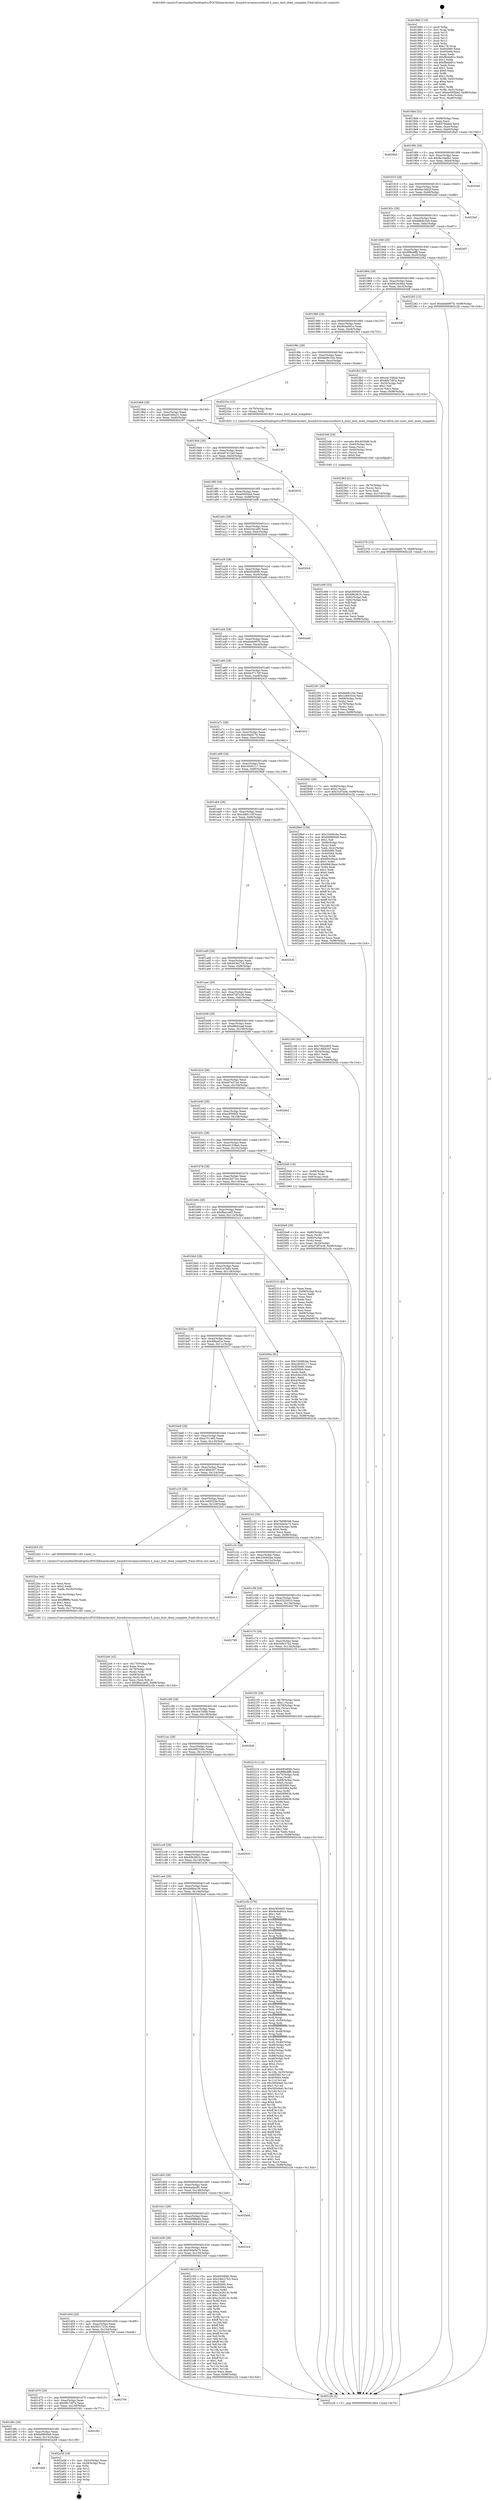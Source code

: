 digraph "0x401860" {
  label = "0x401860 (/mnt/c/Users/mathe/Desktop/tcc/POCII/binaries/extr_linuxdriversmmccorehost.h_mmc_host_done_complete_Final-ollvm.out::main(0))"
  labelloc = "t"
  node[shape=record]

  Entry [label="",width=0.3,height=0.3,shape=circle,fillcolor=black,style=filled]
  "0x4018d4" [label="{
     0x4018d4 [32]\l
     | [instrs]\l
     &nbsp;&nbsp;0x4018d4 \<+6\>: mov -0x98(%rbp),%eax\l
     &nbsp;&nbsp;0x4018da \<+2\>: mov %eax,%ecx\l
     &nbsp;&nbsp;0x4018dc \<+6\>: sub $0x8579dda0,%ecx\l
     &nbsp;&nbsp;0x4018e2 \<+6\>: mov %eax,-0xac(%rbp)\l
     &nbsp;&nbsp;0x4018e8 \<+6\>: mov %ecx,-0xb0(%rbp)\l
     &nbsp;&nbsp;0x4018ee \<+6\>: je 00000000004028a5 \<main+0x1045\>\l
  }"]
  "0x4028a5" [label="{
     0x4028a5\l
  }", style=dashed]
  "0x4018f4" [label="{
     0x4018f4 [28]\l
     | [instrs]\l
     &nbsp;&nbsp;0x4018f4 \<+5\>: jmp 00000000004018f9 \<main+0x99\>\l
     &nbsp;&nbsp;0x4018f9 \<+6\>: mov -0xac(%rbp),%eax\l
     &nbsp;&nbsp;0x4018ff \<+5\>: sub $0x8a16edb2,%eax\l
     &nbsp;&nbsp;0x401904 \<+6\>: mov %eax,-0xb4(%rbp)\l
     &nbsp;&nbsp;0x40190a \<+6\>: je 00000000004025e0 \<main+0xd80\>\l
  }"]
  Exit [label="",width=0.3,height=0.3,shape=circle,fillcolor=black,style=filled,peripheries=2]
  "0x4025e0" [label="{
     0x4025e0\l
  }", style=dashed]
  "0x401910" [label="{
     0x401910 [28]\l
     | [instrs]\l
     &nbsp;&nbsp;0x401910 \<+5\>: jmp 0000000000401915 \<main+0xb5\>\l
     &nbsp;&nbsp;0x401915 \<+6\>: mov -0xac(%rbp),%eax\l
     &nbsp;&nbsp;0x40191b \<+5\>: sub $0x8ac3db2f,%eax\l
     &nbsp;&nbsp;0x401920 \<+6\>: mov %eax,-0xb8(%rbp)\l
     &nbsp;&nbsp;0x401926 \<+6\>: je 00000000004025ef \<main+0xd8f\>\l
  }"]
  "0x401da8" [label="{
     0x401da8\l
  }", style=dashed]
  "0x4025ef" [label="{
     0x4025ef\l
  }", style=dashed]
  "0x40192c" [label="{
     0x40192c [28]\l
     | [instrs]\l
     &nbsp;&nbsp;0x40192c \<+5\>: jmp 0000000000401931 \<main+0xd1\>\l
     &nbsp;&nbsp;0x401931 \<+6\>: mov -0xac(%rbp),%eax\l
     &nbsp;&nbsp;0x401937 \<+5\>: sub $0x8db8c3a9,%eax\l
     &nbsp;&nbsp;0x40193c \<+6\>: mov %eax,-0xbc(%rbp)\l
     &nbsp;&nbsp;0x401942 \<+6\>: je 00000000004026f7 \<main+0xe97\>\l
  }"]
  "0x402a58" [label="{
     0x402a58 [18]\l
     | [instrs]\l
     &nbsp;&nbsp;0x402a58 \<+3\>: mov -0x2c(%rbp),%eax\l
     &nbsp;&nbsp;0x402a5b \<+4\>: lea -0x28(%rbp),%rsp\l
     &nbsp;&nbsp;0x402a5f \<+1\>: pop %rbx\l
     &nbsp;&nbsp;0x402a60 \<+2\>: pop %r12\l
     &nbsp;&nbsp;0x402a62 \<+2\>: pop %r13\l
     &nbsp;&nbsp;0x402a64 \<+2\>: pop %r14\l
     &nbsp;&nbsp;0x402a66 \<+2\>: pop %r15\l
     &nbsp;&nbsp;0x402a68 \<+1\>: pop %rbp\l
     &nbsp;&nbsp;0x402a69 \<+1\>: ret\l
  }"]
  "0x4026f7" [label="{
     0x4026f7\l
  }", style=dashed]
  "0x401948" [label="{
     0x401948 [28]\l
     | [instrs]\l
     &nbsp;&nbsp;0x401948 \<+5\>: jmp 000000000040194d \<main+0xed\>\l
     &nbsp;&nbsp;0x40194d \<+6\>: mov -0xac(%rbp),%eax\l
     &nbsp;&nbsp;0x401953 \<+5\>: sub $0x8f8e4ffb,%eax\l
     &nbsp;&nbsp;0x401958 \<+6\>: mov %eax,-0xc0(%rbp)\l
     &nbsp;&nbsp;0x40195e \<+6\>: je 0000000000402282 \<main+0xa22\>\l
  }"]
  "0x401d8c" [label="{
     0x401d8c [28]\l
     | [instrs]\l
     &nbsp;&nbsp;0x401d8c \<+5\>: jmp 0000000000401d91 \<main+0x531\>\l
     &nbsp;&nbsp;0x401d91 \<+6\>: mov -0xac(%rbp),%eax\l
     &nbsp;&nbsp;0x401d97 \<+5\>: sub $0x6d6660e9,%eax\l
     &nbsp;&nbsp;0x401d9c \<+6\>: mov %eax,-0x15c(%rbp)\l
     &nbsp;&nbsp;0x401da2 \<+6\>: je 0000000000402a58 \<main+0x11f8\>\l
  }"]
  "0x402282" [label="{
     0x402282 [15]\l
     | [instrs]\l
     &nbsp;&nbsp;0x402282 \<+10\>: movl $0xbbeb907b,-0x98(%rbp)\l
     &nbsp;&nbsp;0x40228c \<+5\>: jmp 0000000000402c2b \<main+0x13cb\>\l
  }"]
  "0x401964" [label="{
     0x401964 [28]\l
     | [instrs]\l
     &nbsp;&nbsp;0x401964 \<+5\>: jmp 0000000000401969 \<main+0x109\>\l
     &nbsp;&nbsp;0x401969 \<+6\>: mov -0xac(%rbp),%eax\l
     &nbsp;&nbsp;0x40196f \<+5\>: sub $0x9624c84d,%eax\l
     &nbsp;&nbsp;0x401974 \<+6\>: mov %eax,-0xc4(%rbp)\l
     &nbsp;&nbsp;0x40197a \<+6\>: je 0000000000402bff \<main+0x139f\>\l
  }"]
  "0x401fd1" [label="{
     0x401fd1\l
  }", style=dashed]
  "0x402bff" [label="{
     0x402bff\l
  }", style=dashed]
  "0x401980" [label="{
     0x401980 [28]\l
     | [instrs]\l
     &nbsp;&nbsp;0x401980 \<+5\>: jmp 0000000000401985 \<main+0x125\>\l
     &nbsp;&nbsp;0x401985 \<+6\>: mov -0xac(%rbp),%eax\l
     &nbsp;&nbsp;0x40198b \<+5\>: sub $0x9e4a461e,%eax\l
     &nbsp;&nbsp;0x401990 \<+6\>: mov %eax,-0xc8(%rbp)\l
     &nbsp;&nbsp;0x401996 \<+6\>: je 0000000000401fb3 \<main+0x753\>\l
  }"]
  "0x401d70" [label="{
     0x401d70 [28]\l
     | [instrs]\l
     &nbsp;&nbsp;0x401d70 \<+5\>: jmp 0000000000401d75 \<main+0x515\>\l
     &nbsp;&nbsp;0x401d75 \<+6\>: mov -0xac(%rbp),%eax\l
     &nbsp;&nbsp;0x401d7b \<+5\>: sub $0x68c7df7a,%eax\l
     &nbsp;&nbsp;0x401d80 \<+6\>: mov %eax,-0x158(%rbp)\l
     &nbsp;&nbsp;0x401d86 \<+6\>: je 0000000000401fd1 \<main+0x771\>\l
  }"]
  "0x401fb3" [label="{
     0x401fb3 [30]\l
     | [instrs]\l
     &nbsp;&nbsp;0x401fb3 \<+5\>: mov $0xe41338a4,%eax\l
     &nbsp;&nbsp;0x401fb8 \<+5\>: mov $0x68c7df7a,%ecx\l
     &nbsp;&nbsp;0x401fbd \<+3\>: mov -0x35(%rbp),%dl\l
     &nbsp;&nbsp;0x401fc0 \<+3\>: test $0x1,%dl\l
     &nbsp;&nbsp;0x401fc3 \<+3\>: cmovne %ecx,%eax\l
     &nbsp;&nbsp;0x401fc6 \<+6\>: mov %eax,-0x98(%rbp)\l
     &nbsp;&nbsp;0x401fcc \<+5\>: jmp 0000000000402c2b \<main+0x13cb\>\l
  }"]
  "0x40199c" [label="{
     0x40199c [28]\l
     | [instrs]\l
     &nbsp;&nbsp;0x40199c \<+5\>: jmp 00000000004019a1 \<main+0x141\>\l
     &nbsp;&nbsp;0x4019a1 \<+6\>: mov -0xac(%rbp),%eax\l
     &nbsp;&nbsp;0x4019a7 \<+5\>: sub $0x9eb9c164,%eax\l
     &nbsp;&nbsp;0x4019ac \<+6\>: mov %eax,-0xcc(%rbp)\l
     &nbsp;&nbsp;0x4019b2 \<+6\>: je 000000000040233a \<main+0xada\>\l
  }"]
  "0x402706" [label="{
     0x402706\l
  }", style=dashed]
  "0x40233a" [label="{
     0x40233a [12]\l
     | [instrs]\l
     &nbsp;&nbsp;0x40233a \<+4\>: mov -0x70(%rbp),%rax\l
     &nbsp;&nbsp;0x40233e \<+3\>: mov (%rax),%rdi\l
     &nbsp;&nbsp;0x402341 \<+5\>: call 0000000000401820 \<mmc_host_done_complete\>\l
     | [calls]\l
     &nbsp;&nbsp;0x401820 \{1\} (/mnt/c/Users/mathe/Desktop/tcc/POCII/binaries/extr_linuxdriversmmccorehost.h_mmc_host_done_complete_Final-ollvm.out::mmc_host_done_complete)\l
  }"]
  "0x4019b8" [label="{
     0x4019b8 [28]\l
     | [instrs]\l
     &nbsp;&nbsp;0x4019b8 \<+5\>: jmp 00000000004019bd \<main+0x15d\>\l
     &nbsp;&nbsp;0x4019bd \<+6\>: mov -0xac(%rbp),%eax\l
     &nbsp;&nbsp;0x4019c3 \<+5\>: sub $0xa0346a31,%eax\l
     &nbsp;&nbsp;0x4019c8 \<+6\>: mov %eax,-0xd0(%rbp)\l
     &nbsp;&nbsp;0x4019ce \<+6\>: je 0000000000402387 \<main+0xb27\>\l
  }"]
  "0x402378" [label="{
     0x402378 [15]\l
     | [instrs]\l
     &nbsp;&nbsp;0x402378 \<+10\>: movl $0xc0abf176,-0x98(%rbp)\l
     &nbsp;&nbsp;0x402382 \<+5\>: jmp 0000000000402c2b \<main+0x13cb\>\l
  }"]
  "0x402387" [label="{
     0x402387\l
  }", style=dashed]
  "0x4019d4" [label="{
     0x4019d4 [28]\l
     | [instrs]\l
     &nbsp;&nbsp;0x4019d4 \<+5\>: jmp 00000000004019d9 \<main+0x179\>\l
     &nbsp;&nbsp;0x4019d9 \<+6\>: mov -0xac(%rbp),%eax\l
     &nbsp;&nbsp;0x4019df \<+5\>: sub $0xa97412a0,%eax\l
     &nbsp;&nbsp;0x4019e4 \<+6\>: mov %eax,-0xd4(%rbp)\l
     &nbsp;&nbsp;0x4019ea \<+6\>: je 0000000000402b32 \<main+0x12d2\>\l
  }"]
  "0x402363" [label="{
     0x402363 [21]\l
     | [instrs]\l
     &nbsp;&nbsp;0x402363 \<+4\>: mov -0x70(%rbp),%rcx\l
     &nbsp;&nbsp;0x402367 \<+3\>: mov (%rcx),%rcx\l
     &nbsp;&nbsp;0x40236a \<+3\>: mov %rcx,%rdi\l
     &nbsp;&nbsp;0x40236d \<+6\>: mov %eax,-0x174(%rbp)\l
     &nbsp;&nbsp;0x402373 \<+5\>: call 0000000000401030 \<free@plt\>\l
     | [calls]\l
     &nbsp;&nbsp;0x401030 \{1\} (unknown)\l
  }"]
  "0x402b32" [label="{
     0x402b32\l
  }", style=dashed]
  "0x4019f0" [label="{
     0x4019f0 [28]\l
     | [instrs]\l
     &nbsp;&nbsp;0x4019f0 \<+5\>: jmp 00000000004019f5 \<main+0x195\>\l
     &nbsp;&nbsp;0x4019f5 \<+6\>: mov -0xac(%rbp),%eax\l
     &nbsp;&nbsp;0x4019fb \<+5\>: sub $0xae095bbd,%eax\l
     &nbsp;&nbsp;0x401a00 \<+6\>: mov %eax,-0xd8(%rbp)\l
     &nbsp;&nbsp;0x401a06 \<+6\>: je 0000000000401e06 \<main+0x5a6\>\l
  }"]
  "0x402346" [label="{
     0x402346 [29]\l
     | [instrs]\l
     &nbsp;&nbsp;0x402346 \<+10\>: movabs $0x4030d6,%rdi\l
     &nbsp;&nbsp;0x402350 \<+4\>: mov -0x60(%rbp),%rcx\l
     &nbsp;&nbsp;0x402354 \<+2\>: mov %eax,(%rcx)\l
     &nbsp;&nbsp;0x402356 \<+4\>: mov -0x60(%rbp),%rcx\l
     &nbsp;&nbsp;0x40235a \<+2\>: mov (%rcx),%esi\l
     &nbsp;&nbsp;0x40235c \<+2\>: mov $0x0,%al\l
     &nbsp;&nbsp;0x40235e \<+5\>: call 0000000000401040 \<printf@plt\>\l
     | [calls]\l
     &nbsp;&nbsp;0x401040 \{1\} (unknown)\l
  }"]
  "0x401e06" [label="{
     0x401e06 [53]\l
     | [instrs]\l
     &nbsp;&nbsp;0x401e06 \<+5\>: mov $0xe3f30bf3,%eax\l
     &nbsp;&nbsp;0x401e0b \<+5\>: mov $0x49b28c3c,%ecx\l
     &nbsp;&nbsp;0x401e10 \<+6\>: mov -0x92(%rbp),%dl\l
     &nbsp;&nbsp;0x401e16 \<+7\>: mov -0x91(%rbp),%sil\l
     &nbsp;&nbsp;0x401e1d \<+3\>: mov %dl,%dil\l
     &nbsp;&nbsp;0x401e20 \<+3\>: and %sil,%dil\l
     &nbsp;&nbsp;0x401e23 \<+3\>: xor %sil,%dl\l
     &nbsp;&nbsp;0x401e26 \<+3\>: or %dl,%dil\l
     &nbsp;&nbsp;0x401e29 \<+4\>: test $0x1,%dil\l
     &nbsp;&nbsp;0x401e2d \<+3\>: cmovne %ecx,%eax\l
     &nbsp;&nbsp;0x401e30 \<+6\>: mov %eax,-0x98(%rbp)\l
     &nbsp;&nbsp;0x401e36 \<+5\>: jmp 0000000000402c2b \<main+0x13cb\>\l
  }"]
  "0x401a0c" [label="{
     0x401a0c [28]\l
     | [instrs]\l
     &nbsp;&nbsp;0x401a0c \<+5\>: jmp 0000000000401a11 \<main+0x1b1\>\l
     &nbsp;&nbsp;0x401a11 \<+6\>: mov -0xac(%rbp),%eax\l
     &nbsp;&nbsp;0x401a17 \<+5\>: sub $0xb1fa1a95,%eax\l
     &nbsp;&nbsp;0x401a1c \<+6\>: mov %eax,-0xdc(%rbp)\l
     &nbsp;&nbsp;0x401a22 \<+6\>: je 00000000004020c6 \<main+0x866\>\l
  }"]
  "0x402c2b" [label="{
     0x402c2b [5]\l
     | [instrs]\l
     &nbsp;&nbsp;0x402c2b \<+5\>: jmp 00000000004018d4 \<main+0x74\>\l
  }"]
  "0x401860" [label="{
     0x401860 [116]\l
     | [instrs]\l
     &nbsp;&nbsp;0x401860 \<+1\>: push %rbp\l
     &nbsp;&nbsp;0x401861 \<+3\>: mov %rsp,%rbp\l
     &nbsp;&nbsp;0x401864 \<+2\>: push %r15\l
     &nbsp;&nbsp;0x401866 \<+2\>: push %r14\l
     &nbsp;&nbsp;0x401868 \<+2\>: push %r13\l
     &nbsp;&nbsp;0x40186a \<+2\>: push %r12\l
     &nbsp;&nbsp;0x40186c \<+1\>: push %rbx\l
     &nbsp;&nbsp;0x40186d \<+7\>: sub $0x178,%rsp\l
     &nbsp;&nbsp;0x401874 \<+7\>: mov 0x405060,%eax\l
     &nbsp;&nbsp;0x40187b \<+7\>: mov 0x405064,%ecx\l
     &nbsp;&nbsp;0x401882 \<+2\>: mov %eax,%edx\l
     &nbsp;&nbsp;0x401884 \<+6\>: add $0xf8eda81c,%edx\l
     &nbsp;&nbsp;0x40188a \<+3\>: sub $0x1,%edx\l
     &nbsp;&nbsp;0x40188d \<+6\>: sub $0xf8eda81c,%edx\l
     &nbsp;&nbsp;0x401893 \<+3\>: imul %edx,%eax\l
     &nbsp;&nbsp;0x401896 \<+3\>: and $0x1,%eax\l
     &nbsp;&nbsp;0x401899 \<+3\>: cmp $0x0,%eax\l
     &nbsp;&nbsp;0x40189c \<+4\>: sete %r8b\l
     &nbsp;&nbsp;0x4018a0 \<+4\>: and $0x1,%r8b\l
     &nbsp;&nbsp;0x4018a4 \<+7\>: mov %r8b,-0x92(%rbp)\l
     &nbsp;&nbsp;0x4018ab \<+3\>: cmp $0xa,%ecx\l
     &nbsp;&nbsp;0x4018ae \<+4\>: setl %r8b\l
     &nbsp;&nbsp;0x4018b2 \<+4\>: and $0x1,%r8b\l
     &nbsp;&nbsp;0x4018b6 \<+7\>: mov %r8b,-0x91(%rbp)\l
     &nbsp;&nbsp;0x4018bd \<+10\>: movl $0xae095bbd,-0x98(%rbp)\l
     &nbsp;&nbsp;0x4018c7 \<+6\>: mov %edi,-0x9c(%rbp)\l
     &nbsp;&nbsp;0x4018cd \<+7\>: mov %rsi,-0xa8(%rbp)\l
  }"]
  "0x4022e6" [label="{
     0x4022e6 [42]\l
     | [instrs]\l
     &nbsp;&nbsp;0x4022e6 \<+6\>: mov -0x170(%rbp),%ecx\l
     &nbsp;&nbsp;0x4022ec \<+3\>: imul %eax,%ecx\l
     &nbsp;&nbsp;0x4022ef \<+4\>: mov -0x70(%rbp),%rdi\l
     &nbsp;&nbsp;0x4022f3 \<+3\>: mov (%rdi),%rdi\l
     &nbsp;&nbsp;0x4022f6 \<+4\>: mov -0x68(%rbp),%r8\l
     &nbsp;&nbsp;0x4022fa \<+3\>: movslq (%r8),%r8\l
     &nbsp;&nbsp;0x4022fd \<+4\>: mov %ecx,(%rdi,%r8,4)\l
     &nbsp;&nbsp;0x402301 \<+10\>: movl $0xf8acca65,-0x98(%rbp)\l
     &nbsp;&nbsp;0x40230b \<+5\>: jmp 0000000000402c2b \<main+0x13cb\>\l
  }"]
  "0x4020c6" [label="{
     0x4020c6\l
  }", style=dashed]
  "0x401a28" [label="{
     0x401a28 [28]\l
     | [instrs]\l
     &nbsp;&nbsp;0x401a28 \<+5\>: jmp 0000000000401a2d \<main+0x1cd\>\l
     &nbsp;&nbsp;0x401a2d \<+6\>: mov -0xac(%rbp),%eax\l
     &nbsp;&nbsp;0x401a33 \<+5\>: sub $0xb93df4fc,%eax\l
     &nbsp;&nbsp;0x401a38 \<+6\>: mov %eax,-0xe0(%rbp)\l
     &nbsp;&nbsp;0x401a3e \<+6\>: je 0000000000402ad0 \<main+0x1270\>\l
  }"]
  "0x4022ba" [label="{
     0x4022ba [44]\l
     | [instrs]\l
     &nbsp;&nbsp;0x4022ba \<+2\>: xor %ecx,%ecx\l
     &nbsp;&nbsp;0x4022bc \<+5\>: mov $0x2,%edx\l
     &nbsp;&nbsp;0x4022c1 \<+6\>: mov %edx,-0x16c(%rbp)\l
     &nbsp;&nbsp;0x4022c7 \<+1\>: cltd\l
     &nbsp;&nbsp;0x4022c8 \<+6\>: mov -0x16c(%rbp),%esi\l
     &nbsp;&nbsp;0x4022ce \<+2\>: idiv %esi\l
     &nbsp;&nbsp;0x4022d0 \<+6\>: imul $0xfffffffe,%edx,%edx\l
     &nbsp;&nbsp;0x4022d6 \<+3\>: sub $0x1,%ecx\l
     &nbsp;&nbsp;0x4022d9 \<+2\>: sub %ecx,%edx\l
     &nbsp;&nbsp;0x4022db \<+6\>: mov %edx,-0x170(%rbp)\l
     &nbsp;&nbsp;0x4022e1 \<+5\>: call 0000000000401160 \<next_i\>\l
     | [calls]\l
     &nbsp;&nbsp;0x401160 \{1\} (/mnt/c/Users/mathe/Desktop/tcc/POCII/binaries/extr_linuxdriversmmccorehost.h_mmc_host_done_complete_Final-ollvm.out::next_i)\l
  }"]
  "0x402ad0" [label="{
     0x402ad0\l
  }", style=dashed]
  "0x401a44" [label="{
     0x401a44 [28]\l
     | [instrs]\l
     &nbsp;&nbsp;0x401a44 \<+5\>: jmp 0000000000401a49 \<main+0x1e9\>\l
     &nbsp;&nbsp;0x401a49 \<+6\>: mov -0xac(%rbp),%eax\l
     &nbsp;&nbsp;0x401a4f \<+5\>: sub $0xbbeb907b,%eax\l
     &nbsp;&nbsp;0x401a54 \<+6\>: mov %eax,-0xe4(%rbp)\l
     &nbsp;&nbsp;0x401a5a \<+6\>: je 0000000000402291 \<main+0xa31\>\l
  }"]
  "0x402210" [label="{
     0x402210 [114]\l
     | [instrs]\l
     &nbsp;&nbsp;0x402210 \<+5\>: mov $0xb93df4fc,%ecx\l
     &nbsp;&nbsp;0x402215 \<+5\>: mov $0x8f8e4ffb,%edx\l
     &nbsp;&nbsp;0x40221a \<+4\>: mov -0x70(%rbp),%rdi\l
     &nbsp;&nbsp;0x40221e \<+3\>: mov %rax,(%rdi)\l
     &nbsp;&nbsp;0x402221 \<+4\>: mov -0x68(%rbp),%rax\l
     &nbsp;&nbsp;0x402225 \<+6\>: movl $0x0,(%rax)\l
     &nbsp;&nbsp;0x40222b \<+7\>: mov 0x405060,%esi\l
     &nbsp;&nbsp;0x402232 \<+8\>: mov 0x405064,%r8d\l
     &nbsp;&nbsp;0x40223a \<+3\>: mov %esi,%r9d\l
     &nbsp;&nbsp;0x40223d \<+7\>: sub $0xfcf06636,%r9d\l
     &nbsp;&nbsp;0x402244 \<+4\>: sub $0x1,%r9d\l
     &nbsp;&nbsp;0x402248 \<+7\>: add $0xfcf06636,%r9d\l
     &nbsp;&nbsp;0x40224f \<+4\>: imul %r9d,%esi\l
     &nbsp;&nbsp;0x402253 \<+3\>: and $0x1,%esi\l
     &nbsp;&nbsp;0x402256 \<+3\>: cmp $0x0,%esi\l
     &nbsp;&nbsp;0x402259 \<+4\>: sete %r10b\l
     &nbsp;&nbsp;0x40225d \<+4\>: cmp $0xa,%r8d\l
     &nbsp;&nbsp;0x402261 \<+4\>: setl %r11b\l
     &nbsp;&nbsp;0x402265 \<+3\>: mov %r10b,%bl\l
     &nbsp;&nbsp;0x402268 \<+3\>: and %r11b,%bl\l
     &nbsp;&nbsp;0x40226b \<+3\>: xor %r11b,%r10b\l
     &nbsp;&nbsp;0x40226e \<+3\>: or %r10b,%bl\l
     &nbsp;&nbsp;0x402271 \<+3\>: test $0x1,%bl\l
     &nbsp;&nbsp;0x402274 \<+3\>: cmovne %edx,%ecx\l
     &nbsp;&nbsp;0x402277 \<+6\>: mov %ecx,-0x98(%rbp)\l
     &nbsp;&nbsp;0x40227d \<+5\>: jmp 0000000000402c2b \<main+0x13cb\>\l
  }"]
  "0x402291" [label="{
     0x402291 [36]\l
     | [instrs]\l
     &nbsp;&nbsp;0x402291 \<+5\>: mov $0x9eb9c164,%eax\l
     &nbsp;&nbsp;0x402296 \<+5\>: mov $0x1e69333e,%ecx\l
     &nbsp;&nbsp;0x40229b \<+4\>: mov -0x68(%rbp),%rdx\l
     &nbsp;&nbsp;0x40229f \<+2\>: mov (%rdx),%esi\l
     &nbsp;&nbsp;0x4022a1 \<+4\>: mov -0x78(%rbp),%rdx\l
     &nbsp;&nbsp;0x4022a5 \<+2\>: cmp (%rdx),%esi\l
     &nbsp;&nbsp;0x4022a7 \<+3\>: cmovl %ecx,%eax\l
     &nbsp;&nbsp;0x4022aa \<+6\>: mov %eax,-0x98(%rbp)\l
     &nbsp;&nbsp;0x4022b0 \<+5\>: jmp 0000000000402c2b \<main+0x13cb\>\l
  }"]
  "0x401a60" [label="{
     0x401a60 [28]\l
     | [instrs]\l
     &nbsp;&nbsp;0x401a60 \<+5\>: jmp 0000000000401a65 \<main+0x205\>\l
     &nbsp;&nbsp;0x401a65 \<+6\>: mov -0xac(%rbp),%eax\l
     &nbsp;&nbsp;0x401a6b \<+5\>: sub $0xbe37170f,%eax\l
     &nbsp;&nbsp;0x401a70 \<+6\>: mov %eax,-0xe8(%rbp)\l
     &nbsp;&nbsp;0x401a76 \<+6\>: je 000000000040241f \<main+0xbbf\>\l
  }"]
  "0x401d54" [label="{
     0x401d54 [28]\l
     | [instrs]\l
     &nbsp;&nbsp;0x401d54 \<+5\>: jmp 0000000000401d59 \<main+0x4f9\>\l
     &nbsp;&nbsp;0x401d59 \<+6\>: mov -0xac(%rbp),%eax\l
     &nbsp;&nbsp;0x401d5f \<+5\>: sub $0x5f217234,%eax\l
     &nbsp;&nbsp;0x401d64 \<+6\>: mov %eax,-0x154(%rbp)\l
     &nbsp;&nbsp;0x401d6a \<+6\>: je 0000000000402706 \<main+0xea6\>\l
  }"]
  "0x40241f" [label="{
     0x40241f\l
  }", style=dashed]
  "0x401a7c" [label="{
     0x401a7c [28]\l
     | [instrs]\l
     &nbsp;&nbsp;0x401a7c \<+5\>: jmp 0000000000401a81 \<main+0x221\>\l
     &nbsp;&nbsp;0x401a81 \<+6\>: mov -0xac(%rbp),%eax\l
     &nbsp;&nbsp;0x401a87 \<+5\>: sub $0xc0abf176,%eax\l
     &nbsp;&nbsp;0x401a8c \<+6\>: mov %eax,-0xec(%rbp)\l
     &nbsp;&nbsp;0x401a92 \<+6\>: je 0000000000402942 \<main+0x10e2\>\l
  }"]
  "0x402160" [label="{
     0x402160 [147]\l
     | [instrs]\l
     &nbsp;&nbsp;0x402160 \<+5\>: mov $0xb93df4fc,%eax\l
     &nbsp;&nbsp;0x402165 \<+5\>: mov $0x346c27b2,%ecx\l
     &nbsp;&nbsp;0x40216a \<+2\>: mov $0x1,%dl\l
     &nbsp;&nbsp;0x40216c \<+7\>: mov 0x405060,%esi\l
     &nbsp;&nbsp;0x402173 \<+7\>: mov 0x405064,%edi\l
     &nbsp;&nbsp;0x40217a \<+3\>: mov %esi,%r8d\l
     &nbsp;&nbsp;0x40217d \<+7\>: sub $0xc2e2613c,%r8d\l
     &nbsp;&nbsp;0x402184 \<+4\>: sub $0x1,%r8d\l
     &nbsp;&nbsp;0x402188 \<+7\>: add $0xc2e2613c,%r8d\l
     &nbsp;&nbsp;0x40218f \<+4\>: imul %r8d,%esi\l
     &nbsp;&nbsp;0x402193 \<+3\>: and $0x1,%esi\l
     &nbsp;&nbsp;0x402196 \<+3\>: cmp $0x0,%esi\l
     &nbsp;&nbsp;0x402199 \<+4\>: sete %r9b\l
     &nbsp;&nbsp;0x40219d \<+3\>: cmp $0xa,%edi\l
     &nbsp;&nbsp;0x4021a0 \<+4\>: setl %r10b\l
     &nbsp;&nbsp;0x4021a4 \<+3\>: mov %r9b,%r11b\l
     &nbsp;&nbsp;0x4021a7 \<+4\>: xor $0xff,%r11b\l
     &nbsp;&nbsp;0x4021ab \<+3\>: mov %r10b,%bl\l
     &nbsp;&nbsp;0x4021ae \<+3\>: xor $0xff,%bl\l
     &nbsp;&nbsp;0x4021b1 \<+3\>: xor $0x1,%dl\l
     &nbsp;&nbsp;0x4021b4 \<+3\>: mov %r11b,%r14b\l
     &nbsp;&nbsp;0x4021b7 \<+4\>: and $0xff,%r14b\l
     &nbsp;&nbsp;0x4021bb \<+3\>: and %dl,%r9b\l
     &nbsp;&nbsp;0x4021be \<+3\>: mov %bl,%r15b\l
     &nbsp;&nbsp;0x4021c1 \<+4\>: and $0xff,%r15b\l
     &nbsp;&nbsp;0x4021c5 \<+3\>: and %dl,%r10b\l
     &nbsp;&nbsp;0x4021c8 \<+3\>: or %r9b,%r14b\l
     &nbsp;&nbsp;0x4021cb \<+3\>: or %r10b,%r15b\l
     &nbsp;&nbsp;0x4021ce \<+3\>: xor %r15b,%r14b\l
     &nbsp;&nbsp;0x4021d1 \<+3\>: or %bl,%r11b\l
     &nbsp;&nbsp;0x4021d4 \<+4\>: xor $0xff,%r11b\l
     &nbsp;&nbsp;0x4021d8 \<+3\>: or $0x1,%dl\l
     &nbsp;&nbsp;0x4021db \<+3\>: and %dl,%r11b\l
     &nbsp;&nbsp;0x4021de \<+3\>: or %r11b,%r14b\l
     &nbsp;&nbsp;0x4021e1 \<+4\>: test $0x1,%r14b\l
     &nbsp;&nbsp;0x4021e5 \<+3\>: cmovne %ecx,%eax\l
     &nbsp;&nbsp;0x4021e8 \<+6\>: mov %eax,-0x98(%rbp)\l
     &nbsp;&nbsp;0x4021ee \<+5\>: jmp 0000000000402c2b \<main+0x13cb\>\l
  }"]
  "0x402942" [label="{
     0x402942 [28]\l
     | [instrs]\l
     &nbsp;&nbsp;0x402942 \<+7\>: mov -0x90(%rbp),%rax\l
     &nbsp;&nbsp;0x402949 \<+6\>: movl $0x0,(%rax)\l
     &nbsp;&nbsp;0x40294f \<+10\>: movl $0x31d7ad4,-0x98(%rbp)\l
     &nbsp;&nbsp;0x402959 \<+5\>: jmp 0000000000402c2b \<main+0x13cb\>\l
  }"]
  "0x401a98" [label="{
     0x401a98 [28]\l
     | [instrs]\l
     &nbsp;&nbsp;0x401a98 \<+5\>: jmp 0000000000401a9d \<main+0x23d\>\l
     &nbsp;&nbsp;0x401a9d \<+6\>: mov -0xac(%rbp),%eax\l
     &nbsp;&nbsp;0x401aa3 \<+5\>: sub $0xc4045117,%eax\l
     &nbsp;&nbsp;0x401aa8 \<+6\>: mov %eax,-0xf0(%rbp)\l
     &nbsp;&nbsp;0x401aae \<+6\>: je 00000000004029b9 \<main+0x1159\>\l
  }"]
  "0x401d38" [label="{
     0x401d38 [28]\l
     | [instrs]\l
     &nbsp;&nbsp;0x401d38 \<+5\>: jmp 0000000000401d3d \<main+0x4dd\>\l
     &nbsp;&nbsp;0x401d3d \<+6\>: mov -0xac(%rbp),%eax\l
     &nbsp;&nbsp;0x401d43 \<+5\>: sub $0x54de5e75,%eax\l
     &nbsp;&nbsp;0x401d48 \<+6\>: mov %eax,-0x150(%rbp)\l
     &nbsp;&nbsp;0x401d4e \<+6\>: je 0000000000402160 \<main+0x900\>\l
  }"]
  "0x4029b9" [label="{
     0x4029b9 [159]\l
     | [instrs]\l
     &nbsp;&nbsp;0x4029b9 \<+5\>: mov $0x23d46cbe,%eax\l
     &nbsp;&nbsp;0x4029be \<+5\>: mov $0x6d6660e9,%ecx\l
     &nbsp;&nbsp;0x4029c3 \<+2\>: mov $0x1,%dl\l
     &nbsp;&nbsp;0x4029c5 \<+7\>: mov -0x90(%rbp),%rsi\l
     &nbsp;&nbsp;0x4029cc \<+2\>: mov (%rsi),%edi\l
     &nbsp;&nbsp;0x4029ce \<+3\>: mov %edi,-0x2c(%rbp)\l
     &nbsp;&nbsp;0x4029d1 \<+7\>: mov 0x405060,%edi\l
     &nbsp;&nbsp;0x4029d8 \<+8\>: mov 0x405064,%r8d\l
     &nbsp;&nbsp;0x4029e0 \<+3\>: mov %edi,%r9d\l
     &nbsp;&nbsp;0x4029e3 \<+7\>: sub $0x69429ace,%r9d\l
     &nbsp;&nbsp;0x4029ea \<+4\>: sub $0x1,%r9d\l
     &nbsp;&nbsp;0x4029ee \<+7\>: add $0x69429ace,%r9d\l
     &nbsp;&nbsp;0x4029f5 \<+4\>: imul %r9d,%edi\l
     &nbsp;&nbsp;0x4029f9 \<+3\>: and $0x1,%edi\l
     &nbsp;&nbsp;0x4029fc \<+3\>: cmp $0x0,%edi\l
     &nbsp;&nbsp;0x4029ff \<+4\>: sete %r10b\l
     &nbsp;&nbsp;0x402a03 \<+4\>: cmp $0xa,%r8d\l
     &nbsp;&nbsp;0x402a07 \<+4\>: setl %r11b\l
     &nbsp;&nbsp;0x402a0b \<+3\>: mov %r10b,%bl\l
     &nbsp;&nbsp;0x402a0e \<+3\>: xor $0xff,%bl\l
     &nbsp;&nbsp;0x402a11 \<+3\>: mov %r11b,%r14b\l
     &nbsp;&nbsp;0x402a14 \<+4\>: xor $0xff,%r14b\l
     &nbsp;&nbsp;0x402a18 \<+3\>: xor $0x1,%dl\l
     &nbsp;&nbsp;0x402a1b \<+3\>: mov %bl,%r15b\l
     &nbsp;&nbsp;0x402a1e \<+4\>: and $0xff,%r15b\l
     &nbsp;&nbsp;0x402a22 \<+3\>: and %dl,%r10b\l
     &nbsp;&nbsp;0x402a25 \<+3\>: mov %r14b,%r12b\l
     &nbsp;&nbsp;0x402a28 \<+4\>: and $0xff,%r12b\l
     &nbsp;&nbsp;0x402a2c \<+3\>: and %dl,%r11b\l
     &nbsp;&nbsp;0x402a2f \<+3\>: or %r10b,%r15b\l
     &nbsp;&nbsp;0x402a32 \<+3\>: or %r11b,%r12b\l
     &nbsp;&nbsp;0x402a35 \<+3\>: xor %r12b,%r15b\l
     &nbsp;&nbsp;0x402a38 \<+3\>: or %r14b,%bl\l
     &nbsp;&nbsp;0x402a3b \<+3\>: xor $0xff,%bl\l
     &nbsp;&nbsp;0x402a3e \<+3\>: or $0x1,%dl\l
     &nbsp;&nbsp;0x402a41 \<+2\>: and %dl,%bl\l
     &nbsp;&nbsp;0x402a43 \<+3\>: or %bl,%r15b\l
     &nbsp;&nbsp;0x402a46 \<+4\>: test $0x1,%r15b\l
     &nbsp;&nbsp;0x402a4a \<+3\>: cmovne %ecx,%eax\l
     &nbsp;&nbsp;0x402a4d \<+6\>: mov %eax,-0x98(%rbp)\l
     &nbsp;&nbsp;0x402a53 \<+5\>: jmp 0000000000402c2b \<main+0x13cb\>\l
  }"]
  "0x401ab4" [label="{
     0x401ab4 [28]\l
     | [instrs]\l
     &nbsp;&nbsp;0x401ab4 \<+5\>: jmp 0000000000401ab9 \<main+0x259\>\l
     &nbsp;&nbsp;0x401ab9 \<+6\>: mov -0xac(%rbp),%eax\l
     &nbsp;&nbsp;0x401abf \<+5\>: sub $0xcb86110f,%eax\l
     &nbsp;&nbsp;0x401ac4 \<+6\>: mov %eax,-0xf4(%rbp)\l
     &nbsp;&nbsp;0x401aca \<+6\>: je 0000000000402535 \<main+0xcd5\>\l
  }"]
  "0x4023c4" [label="{
     0x4023c4\l
  }", style=dashed]
  "0x402535" [label="{
     0x402535\l
  }", style=dashed]
  "0x401ad0" [label="{
     0x401ad0 [28]\l
     | [instrs]\l
     &nbsp;&nbsp;0x401ad0 \<+5\>: jmp 0000000000401ad5 \<main+0x275\>\l
     &nbsp;&nbsp;0x401ad5 \<+6\>: mov -0xac(%rbp),%eax\l
     &nbsp;&nbsp;0x401adb \<+5\>: sub $0xd43e27c4,%eax\l
     &nbsp;&nbsp;0x401ae0 \<+6\>: mov %eax,-0xf8(%rbp)\l
     &nbsp;&nbsp;0x401ae6 \<+6\>: je 000000000040248e \<main+0xc2e\>\l
  }"]
  "0x401d1c" [label="{
     0x401d1c [28]\l
     | [instrs]\l
     &nbsp;&nbsp;0x401d1c \<+5\>: jmp 0000000000401d21 \<main+0x4c1\>\l
     &nbsp;&nbsp;0x401d21 \<+6\>: mov -0xac(%rbp),%eax\l
     &nbsp;&nbsp;0x401d27 \<+5\>: sub $0x54688e6a,%eax\l
     &nbsp;&nbsp;0x401d2c \<+6\>: mov %eax,-0x14c(%rbp)\l
     &nbsp;&nbsp;0x401d32 \<+6\>: je 00000000004023c4 \<main+0xb64\>\l
  }"]
  "0x40248e" [label="{
     0x40248e\l
  }", style=dashed]
  "0x401aec" [label="{
     0x401aec [28]\l
     | [instrs]\l
     &nbsp;&nbsp;0x401aec \<+5\>: jmp 0000000000401af1 \<main+0x291\>\l
     &nbsp;&nbsp;0x401af1 \<+6\>: mov -0xac(%rbp),%eax\l
     &nbsp;&nbsp;0x401af7 \<+5\>: sub $0xd7df7e38,%eax\l
     &nbsp;&nbsp;0x401afc \<+6\>: mov %eax,-0xfc(%rbp)\l
     &nbsp;&nbsp;0x401b02 \<+6\>: je 0000000000402106 \<main+0x8a6\>\l
  }"]
  "0x402b0d" [label="{
     0x402b0d\l
  }", style=dashed]
  "0x402106" [label="{
     0x402106 [30]\l
     | [instrs]\l
     &nbsp;&nbsp;0x402106 \<+5\>: mov $0x7f542905,%eax\l
     &nbsp;&nbsp;0x40210b \<+5\>: mov $0x14fd4347,%ecx\l
     &nbsp;&nbsp;0x402110 \<+3\>: mov -0x34(%rbp),%edx\l
     &nbsp;&nbsp;0x402113 \<+3\>: cmp $0x1,%edx\l
     &nbsp;&nbsp;0x402116 \<+3\>: cmovl %ecx,%eax\l
     &nbsp;&nbsp;0x402119 \<+6\>: mov %eax,-0x98(%rbp)\l
     &nbsp;&nbsp;0x40211f \<+5\>: jmp 0000000000402c2b \<main+0x13cb\>\l
  }"]
  "0x401b08" [label="{
     0x401b08 [28]\l
     | [instrs]\l
     &nbsp;&nbsp;0x401b08 \<+5\>: jmp 0000000000401b0d \<main+0x2ad\>\l
     &nbsp;&nbsp;0x401b0d \<+6\>: mov -0xac(%rbp),%eax\l
     &nbsp;&nbsp;0x401b13 \<+5\>: sub $0xd8bb2aaf,%eax\l
     &nbsp;&nbsp;0x401b18 \<+6\>: mov %eax,-0x100(%rbp)\l
     &nbsp;&nbsp;0x401b1e \<+6\>: je 0000000000402b88 \<main+0x1328\>\l
  }"]
  "0x401d00" [label="{
     0x401d00 [28]\l
     | [instrs]\l
     &nbsp;&nbsp;0x401d00 \<+5\>: jmp 0000000000401d05 \<main+0x4a5\>\l
     &nbsp;&nbsp;0x401d05 \<+6\>: mov -0xac(%rbp),%eax\l
     &nbsp;&nbsp;0x401d0b \<+5\>: sub $0x4eefac85,%eax\l
     &nbsp;&nbsp;0x401d10 \<+6\>: mov %eax,-0x148(%rbp)\l
     &nbsp;&nbsp;0x401d16 \<+6\>: je 0000000000402b0d \<main+0x12ad\>\l
  }"]
  "0x402b88" [label="{
     0x402b88\l
  }", style=dashed]
  "0x401b24" [label="{
     0x401b24 [28]\l
     | [instrs]\l
     &nbsp;&nbsp;0x401b24 \<+5\>: jmp 0000000000401b29 \<main+0x2c9\>\l
     &nbsp;&nbsp;0x401b29 \<+6\>: mov -0xac(%rbp),%eax\l
     &nbsp;&nbsp;0x401b2f \<+5\>: sub $0xdd7e27a4,%eax\l
     &nbsp;&nbsp;0x401b34 \<+6\>: mov %eax,-0x104(%rbp)\l
     &nbsp;&nbsp;0x401b3a \<+6\>: je 0000000000402bb2 \<main+0x1352\>\l
  }"]
  "0x402aaf" [label="{
     0x402aaf\l
  }", style=dashed]
  "0x402bb2" [label="{
     0x402bb2\l
  }", style=dashed]
  "0x401b40" [label="{
     0x401b40 [28]\l
     | [instrs]\l
     &nbsp;&nbsp;0x401b40 \<+5\>: jmp 0000000000401b45 \<main+0x2e5\>\l
     &nbsp;&nbsp;0x401b45 \<+6\>: mov -0xac(%rbp),%eax\l
     &nbsp;&nbsp;0x401b4b \<+5\>: sub $0xe3f30bf3,%eax\l
     &nbsp;&nbsp;0x401b50 \<+6\>: mov %eax,-0x108(%rbp)\l
     &nbsp;&nbsp;0x401b56 \<+6\>: je 0000000000402a6a \<main+0x120a\>\l
  }"]
  "0x4020e8" [label="{
     0x4020e8 [30]\l
     | [instrs]\l
     &nbsp;&nbsp;0x4020e8 \<+4\>: mov -0x80(%rbp),%rdi\l
     &nbsp;&nbsp;0x4020ec \<+2\>: mov %eax,(%rdi)\l
     &nbsp;&nbsp;0x4020ee \<+4\>: mov -0x80(%rbp),%rdi\l
     &nbsp;&nbsp;0x4020f2 \<+2\>: mov (%rdi),%eax\l
     &nbsp;&nbsp;0x4020f4 \<+3\>: mov %eax,-0x34(%rbp)\l
     &nbsp;&nbsp;0x4020f7 \<+10\>: movl $0xd7df7e38,-0x98(%rbp)\l
     &nbsp;&nbsp;0x402101 \<+5\>: jmp 0000000000402c2b \<main+0x13cb\>\l
  }"]
  "0x402a6a" [label="{
     0x402a6a\l
  }", style=dashed]
  "0x401b5c" [label="{
     0x401b5c [28]\l
     | [instrs]\l
     &nbsp;&nbsp;0x401b5c \<+5\>: jmp 0000000000401b61 \<main+0x301\>\l
     &nbsp;&nbsp;0x401b61 \<+6\>: mov -0xac(%rbp),%eax\l
     &nbsp;&nbsp;0x401b67 \<+5\>: sub $0xe41338a4,%eax\l
     &nbsp;&nbsp;0x401b6c \<+6\>: mov %eax,-0x10c(%rbp)\l
     &nbsp;&nbsp;0x401b72 \<+6\>: je 00000000004020d5 \<main+0x875\>\l
  }"]
  "0x401ce4" [label="{
     0x401ce4 [28]\l
     | [instrs]\l
     &nbsp;&nbsp;0x401ce4 \<+5\>: jmp 0000000000401ce9 \<main+0x489\>\l
     &nbsp;&nbsp;0x401ce9 \<+6\>: mov -0xac(%rbp),%eax\l
     &nbsp;&nbsp;0x401cef \<+5\>: sub $0x4b8bac36,%eax\l
     &nbsp;&nbsp;0x401cf4 \<+6\>: mov %eax,-0x144(%rbp)\l
     &nbsp;&nbsp;0x401cfa \<+6\>: je 0000000000402aaf \<main+0x124f\>\l
  }"]
  "0x4020d5" [label="{
     0x4020d5 [19]\l
     | [instrs]\l
     &nbsp;&nbsp;0x4020d5 \<+7\>: mov -0x88(%rbp),%rax\l
     &nbsp;&nbsp;0x4020dc \<+3\>: mov (%rax),%rax\l
     &nbsp;&nbsp;0x4020df \<+4\>: mov 0x8(%rax),%rdi\l
     &nbsp;&nbsp;0x4020e3 \<+5\>: call 0000000000401060 \<atoi@plt\>\l
     | [calls]\l
     &nbsp;&nbsp;0x401060 \{1\} (unknown)\l
  }"]
  "0x401b78" [label="{
     0x401b78 [28]\l
     | [instrs]\l
     &nbsp;&nbsp;0x401b78 \<+5\>: jmp 0000000000401b7d \<main+0x31d\>\l
     &nbsp;&nbsp;0x401b7d \<+6\>: mov -0xac(%rbp),%eax\l
     &nbsp;&nbsp;0x401b83 \<+5\>: sub $0xec3d71ec,%eax\l
     &nbsp;&nbsp;0x401b88 \<+6\>: mov %eax,-0x110(%rbp)\l
     &nbsp;&nbsp;0x401b8e \<+6\>: je 00000000004024ac \<main+0xc4c\>\l
  }"]
  "0x401e3b" [label="{
     0x401e3b [376]\l
     | [instrs]\l
     &nbsp;&nbsp;0x401e3b \<+5\>: mov $0xe3f30bf3,%eax\l
     &nbsp;&nbsp;0x401e40 \<+5\>: mov $0x9e4a461e,%ecx\l
     &nbsp;&nbsp;0x401e45 \<+2\>: mov $0x1,%dl\l
     &nbsp;&nbsp;0x401e47 \<+3\>: mov %rsp,%rsi\l
     &nbsp;&nbsp;0x401e4a \<+4\>: add $0xfffffffffffffff0,%rsi\l
     &nbsp;&nbsp;0x401e4e \<+3\>: mov %rsi,%rsp\l
     &nbsp;&nbsp;0x401e51 \<+7\>: mov %rsi,-0x90(%rbp)\l
     &nbsp;&nbsp;0x401e58 \<+3\>: mov %rsp,%rsi\l
     &nbsp;&nbsp;0x401e5b \<+4\>: add $0xfffffffffffffff0,%rsi\l
     &nbsp;&nbsp;0x401e5f \<+3\>: mov %rsi,%rsp\l
     &nbsp;&nbsp;0x401e62 \<+3\>: mov %rsp,%rdi\l
     &nbsp;&nbsp;0x401e65 \<+4\>: add $0xfffffffffffffff0,%rdi\l
     &nbsp;&nbsp;0x401e69 \<+3\>: mov %rdi,%rsp\l
     &nbsp;&nbsp;0x401e6c \<+7\>: mov %rdi,-0x88(%rbp)\l
     &nbsp;&nbsp;0x401e73 \<+3\>: mov %rsp,%rdi\l
     &nbsp;&nbsp;0x401e76 \<+4\>: add $0xfffffffffffffff0,%rdi\l
     &nbsp;&nbsp;0x401e7a \<+3\>: mov %rdi,%rsp\l
     &nbsp;&nbsp;0x401e7d \<+4\>: mov %rdi,-0x80(%rbp)\l
     &nbsp;&nbsp;0x401e81 \<+3\>: mov %rsp,%rdi\l
     &nbsp;&nbsp;0x401e84 \<+4\>: add $0xfffffffffffffff0,%rdi\l
     &nbsp;&nbsp;0x401e88 \<+3\>: mov %rdi,%rsp\l
     &nbsp;&nbsp;0x401e8b \<+4\>: mov %rdi,-0x78(%rbp)\l
     &nbsp;&nbsp;0x401e8f \<+3\>: mov %rsp,%rdi\l
     &nbsp;&nbsp;0x401e92 \<+4\>: add $0xfffffffffffffff0,%rdi\l
     &nbsp;&nbsp;0x401e96 \<+3\>: mov %rdi,%rsp\l
     &nbsp;&nbsp;0x401e99 \<+4\>: mov %rdi,-0x70(%rbp)\l
     &nbsp;&nbsp;0x401e9d \<+3\>: mov %rsp,%rdi\l
     &nbsp;&nbsp;0x401ea0 \<+4\>: add $0xfffffffffffffff0,%rdi\l
     &nbsp;&nbsp;0x401ea4 \<+3\>: mov %rdi,%rsp\l
     &nbsp;&nbsp;0x401ea7 \<+4\>: mov %rdi,-0x68(%rbp)\l
     &nbsp;&nbsp;0x401eab \<+3\>: mov %rsp,%rdi\l
     &nbsp;&nbsp;0x401eae \<+4\>: add $0xfffffffffffffff0,%rdi\l
     &nbsp;&nbsp;0x401eb2 \<+3\>: mov %rdi,%rsp\l
     &nbsp;&nbsp;0x401eb5 \<+4\>: mov %rdi,-0x60(%rbp)\l
     &nbsp;&nbsp;0x401eb9 \<+3\>: mov %rsp,%rdi\l
     &nbsp;&nbsp;0x401ebc \<+4\>: add $0xfffffffffffffff0,%rdi\l
     &nbsp;&nbsp;0x401ec0 \<+3\>: mov %rdi,%rsp\l
     &nbsp;&nbsp;0x401ec3 \<+4\>: mov %rdi,-0x58(%rbp)\l
     &nbsp;&nbsp;0x401ec7 \<+3\>: mov %rsp,%rdi\l
     &nbsp;&nbsp;0x401eca \<+4\>: add $0xfffffffffffffff0,%rdi\l
     &nbsp;&nbsp;0x401ece \<+3\>: mov %rdi,%rsp\l
     &nbsp;&nbsp;0x401ed1 \<+4\>: mov %rdi,-0x50(%rbp)\l
     &nbsp;&nbsp;0x401ed5 \<+3\>: mov %rsp,%rdi\l
     &nbsp;&nbsp;0x401ed8 \<+4\>: add $0xfffffffffffffff0,%rdi\l
     &nbsp;&nbsp;0x401edc \<+3\>: mov %rdi,%rsp\l
     &nbsp;&nbsp;0x401edf \<+4\>: mov %rdi,-0x48(%rbp)\l
     &nbsp;&nbsp;0x401ee3 \<+3\>: mov %rsp,%rdi\l
     &nbsp;&nbsp;0x401ee6 \<+4\>: add $0xfffffffffffffff0,%rdi\l
     &nbsp;&nbsp;0x401eea \<+3\>: mov %rdi,%rsp\l
     &nbsp;&nbsp;0x401eed \<+4\>: mov %rdi,-0x40(%rbp)\l
     &nbsp;&nbsp;0x401ef1 \<+7\>: mov -0x90(%rbp),%rdi\l
     &nbsp;&nbsp;0x401ef8 \<+6\>: movl $0x0,(%rdi)\l
     &nbsp;&nbsp;0x401efe \<+7\>: mov -0x9c(%rbp),%r8d\l
     &nbsp;&nbsp;0x401f05 \<+3\>: mov %r8d,(%rsi)\l
     &nbsp;&nbsp;0x401f08 \<+7\>: mov -0x88(%rbp),%rdi\l
     &nbsp;&nbsp;0x401f0f \<+7\>: mov -0xa8(%rbp),%r9\l
     &nbsp;&nbsp;0x401f16 \<+3\>: mov %r9,(%rdi)\l
     &nbsp;&nbsp;0x401f19 \<+3\>: cmpl $0x2,(%rsi)\l
     &nbsp;&nbsp;0x401f1c \<+4\>: setne %r10b\l
     &nbsp;&nbsp;0x401f20 \<+4\>: and $0x1,%r10b\l
     &nbsp;&nbsp;0x401f24 \<+4\>: mov %r10b,-0x35(%rbp)\l
     &nbsp;&nbsp;0x401f28 \<+8\>: mov 0x405060,%r11d\l
     &nbsp;&nbsp;0x401f30 \<+7\>: mov 0x405064,%ebx\l
     &nbsp;&nbsp;0x401f37 \<+3\>: mov %r11d,%r14d\l
     &nbsp;&nbsp;0x401f3a \<+7\>: sub $0x385d4e0,%r14d\l
     &nbsp;&nbsp;0x401f41 \<+4\>: sub $0x1,%r14d\l
     &nbsp;&nbsp;0x401f45 \<+7\>: add $0x385d4e0,%r14d\l
     &nbsp;&nbsp;0x401f4c \<+4\>: imul %r14d,%r11d\l
     &nbsp;&nbsp;0x401f50 \<+4\>: and $0x1,%r11d\l
     &nbsp;&nbsp;0x401f54 \<+4\>: cmp $0x0,%r11d\l
     &nbsp;&nbsp;0x401f58 \<+4\>: sete %r10b\l
     &nbsp;&nbsp;0x401f5c \<+3\>: cmp $0xa,%ebx\l
     &nbsp;&nbsp;0x401f5f \<+4\>: setl %r15b\l
     &nbsp;&nbsp;0x401f63 \<+3\>: mov %r10b,%r12b\l
     &nbsp;&nbsp;0x401f66 \<+4\>: xor $0xff,%r12b\l
     &nbsp;&nbsp;0x401f6a \<+3\>: mov %r15b,%r13b\l
     &nbsp;&nbsp;0x401f6d \<+4\>: xor $0xff,%r13b\l
     &nbsp;&nbsp;0x401f71 \<+3\>: xor $0x1,%dl\l
     &nbsp;&nbsp;0x401f74 \<+3\>: mov %r12b,%sil\l
     &nbsp;&nbsp;0x401f77 \<+4\>: and $0xff,%sil\l
     &nbsp;&nbsp;0x401f7b \<+3\>: and %dl,%r10b\l
     &nbsp;&nbsp;0x401f7e \<+3\>: mov %r13b,%dil\l
     &nbsp;&nbsp;0x401f81 \<+4\>: and $0xff,%dil\l
     &nbsp;&nbsp;0x401f85 \<+3\>: and %dl,%r15b\l
     &nbsp;&nbsp;0x401f88 \<+3\>: or %r10b,%sil\l
     &nbsp;&nbsp;0x401f8b \<+3\>: or %r15b,%dil\l
     &nbsp;&nbsp;0x401f8e \<+3\>: xor %dil,%sil\l
     &nbsp;&nbsp;0x401f91 \<+3\>: or %r13b,%r12b\l
     &nbsp;&nbsp;0x401f94 \<+4\>: xor $0xff,%r12b\l
     &nbsp;&nbsp;0x401f98 \<+3\>: or $0x1,%dl\l
     &nbsp;&nbsp;0x401f9b \<+3\>: and %dl,%r12b\l
     &nbsp;&nbsp;0x401f9e \<+3\>: or %r12b,%sil\l
     &nbsp;&nbsp;0x401fa1 \<+4\>: test $0x1,%sil\l
     &nbsp;&nbsp;0x401fa5 \<+3\>: cmovne %ecx,%eax\l
     &nbsp;&nbsp;0x401fa8 \<+6\>: mov %eax,-0x98(%rbp)\l
     &nbsp;&nbsp;0x401fae \<+5\>: jmp 0000000000402c2b \<main+0x13cb\>\l
  }"]
  "0x4024ac" [label="{
     0x4024ac\l
  }", style=dashed]
  "0x401b94" [label="{
     0x401b94 [28]\l
     | [instrs]\l
     &nbsp;&nbsp;0x401b94 \<+5\>: jmp 0000000000401b99 \<main+0x339\>\l
     &nbsp;&nbsp;0x401b99 \<+6\>: mov -0xac(%rbp),%eax\l
     &nbsp;&nbsp;0x401b9f \<+5\>: sub $0xf8acca65,%eax\l
     &nbsp;&nbsp;0x401ba4 \<+6\>: mov %eax,-0x114(%rbp)\l
     &nbsp;&nbsp;0x401baa \<+6\>: je 0000000000402310 \<main+0xab0\>\l
  }"]
  "0x401cc8" [label="{
     0x401cc8 [28]\l
     | [instrs]\l
     &nbsp;&nbsp;0x401cc8 \<+5\>: jmp 0000000000401ccd \<main+0x46d\>\l
     &nbsp;&nbsp;0x401ccd \<+6\>: mov -0xac(%rbp),%eax\l
     &nbsp;&nbsp;0x401cd3 \<+5\>: sub $0x49b28c3c,%eax\l
     &nbsp;&nbsp;0x401cd8 \<+6\>: mov %eax,-0x140(%rbp)\l
     &nbsp;&nbsp;0x401cde \<+6\>: je 0000000000401e3b \<main+0x5db\>\l
  }"]
  "0x402310" [label="{
     0x402310 [42]\l
     | [instrs]\l
     &nbsp;&nbsp;0x402310 \<+2\>: xor %eax,%eax\l
     &nbsp;&nbsp;0x402312 \<+4\>: mov -0x68(%rbp),%rcx\l
     &nbsp;&nbsp;0x402316 \<+2\>: mov (%rcx),%edx\l
     &nbsp;&nbsp;0x402318 \<+2\>: mov %eax,%esi\l
     &nbsp;&nbsp;0x40231a \<+2\>: sub %edx,%esi\l
     &nbsp;&nbsp;0x40231c \<+2\>: mov %eax,%edx\l
     &nbsp;&nbsp;0x40231e \<+3\>: sub $0x1,%edx\l
     &nbsp;&nbsp;0x402321 \<+2\>: add %edx,%esi\l
     &nbsp;&nbsp;0x402323 \<+2\>: sub %esi,%eax\l
     &nbsp;&nbsp;0x402325 \<+4\>: mov -0x68(%rbp),%rcx\l
     &nbsp;&nbsp;0x402329 \<+2\>: mov %eax,(%rcx)\l
     &nbsp;&nbsp;0x40232b \<+10\>: movl $0xbbeb907b,-0x98(%rbp)\l
     &nbsp;&nbsp;0x402335 \<+5\>: jmp 0000000000402c2b \<main+0x13cb\>\l
  }"]
  "0x401bb0" [label="{
     0x401bb0 [28]\l
     | [instrs]\l
     &nbsp;&nbsp;0x401bb0 \<+5\>: jmp 0000000000401bb5 \<main+0x355\>\l
     &nbsp;&nbsp;0x401bb5 \<+6\>: mov -0xac(%rbp),%eax\l
     &nbsp;&nbsp;0x401bbb \<+5\>: sub $0x31d7ad4,%eax\l
     &nbsp;&nbsp;0x401bc0 \<+6\>: mov %eax,-0x118(%rbp)\l
     &nbsp;&nbsp;0x401bc6 \<+6\>: je 000000000040295e \<main+0x10fe\>\l
  }"]
  "0x402933" [label="{
     0x402933\l
  }", style=dashed]
  "0x40295e" [label="{
     0x40295e [91]\l
     | [instrs]\l
     &nbsp;&nbsp;0x40295e \<+5\>: mov $0x23d46cbe,%eax\l
     &nbsp;&nbsp;0x402963 \<+5\>: mov $0xc4045117,%ecx\l
     &nbsp;&nbsp;0x402968 \<+7\>: mov 0x405060,%edx\l
     &nbsp;&nbsp;0x40296f \<+7\>: mov 0x405064,%esi\l
     &nbsp;&nbsp;0x402976 \<+2\>: mov %edx,%edi\l
     &nbsp;&nbsp;0x402978 \<+6\>: sub $0x436c25f2,%edi\l
     &nbsp;&nbsp;0x40297e \<+3\>: sub $0x1,%edi\l
     &nbsp;&nbsp;0x402981 \<+6\>: add $0x436c25f2,%edi\l
     &nbsp;&nbsp;0x402987 \<+3\>: imul %edi,%edx\l
     &nbsp;&nbsp;0x40298a \<+3\>: and $0x1,%edx\l
     &nbsp;&nbsp;0x40298d \<+3\>: cmp $0x0,%edx\l
     &nbsp;&nbsp;0x402990 \<+4\>: sete %r8b\l
     &nbsp;&nbsp;0x402994 \<+3\>: cmp $0xa,%esi\l
     &nbsp;&nbsp;0x402997 \<+4\>: setl %r9b\l
     &nbsp;&nbsp;0x40299b \<+3\>: mov %r8b,%r10b\l
     &nbsp;&nbsp;0x40299e \<+3\>: and %r9b,%r10b\l
     &nbsp;&nbsp;0x4029a1 \<+3\>: xor %r9b,%r8b\l
     &nbsp;&nbsp;0x4029a4 \<+3\>: or %r8b,%r10b\l
     &nbsp;&nbsp;0x4029a7 \<+4\>: test $0x1,%r10b\l
     &nbsp;&nbsp;0x4029ab \<+3\>: cmovne %ecx,%eax\l
     &nbsp;&nbsp;0x4029ae \<+6\>: mov %eax,-0x98(%rbp)\l
     &nbsp;&nbsp;0x4029b4 \<+5\>: jmp 0000000000402c2b \<main+0x13cb\>\l
  }"]
  "0x401bcc" [label="{
     0x401bcc [28]\l
     | [instrs]\l
     &nbsp;&nbsp;0x401bcc \<+5\>: jmp 0000000000401bd1 \<main+0x371\>\l
     &nbsp;&nbsp;0x401bd1 \<+6\>: mov -0xac(%rbp),%eax\l
     &nbsp;&nbsp;0x401bd7 \<+5\>: sub $0x48bad1e,%eax\l
     &nbsp;&nbsp;0x401bdc \<+6\>: mov %eax,-0x11c(%rbp)\l
     &nbsp;&nbsp;0x401be2 \<+6\>: je 0000000000402027 \<main+0x7c7\>\l
  }"]
  "0x401cac" [label="{
     0x401cac [28]\l
     | [instrs]\l
     &nbsp;&nbsp;0x401cac \<+5\>: jmp 0000000000401cb1 \<main+0x451\>\l
     &nbsp;&nbsp;0x401cb1 \<+6\>: mov -0xac(%rbp),%eax\l
     &nbsp;&nbsp;0x401cb7 \<+5\>: sub $0x46f2346c,%eax\l
     &nbsp;&nbsp;0x401cbc \<+6\>: mov %eax,-0x13c(%rbp)\l
     &nbsp;&nbsp;0x401cc2 \<+6\>: je 0000000000402933 \<main+0x10d3\>\l
  }"]
  "0x402027" [label="{
     0x402027\l
  }", style=dashed]
  "0x401be8" [label="{
     0x401be8 [28]\l
     | [instrs]\l
     &nbsp;&nbsp;0x401be8 \<+5\>: jmp 0000000000401bed \<main+0x38d\>\l
     &nbsp;&nbsp;0x401bed \<+6\>: mov -0xac(%rbp),%eax\l
     &nbsp;&nbsp;0x401bf3 \<+5\>: sub $0xa751465,%eax\l
     &nbsp;&nbsp;0x401bf8 \<+6\>: mov %eax,-0x120(%rbp)\l
     &nbsp;&nbsp;0x401bfe \<+6\>: je 0000000000402831 \<main+0xfd1\>\l
  }"]
  "0x40284f" [label="{
     0x40284f\l
  }", style=dashed]
  "0x402831" [label="{
     0x402831\l
  }", style=dashed]
  "0x401c04" [label="{
     0x401c04 [28]\l
     | [instrs]\l
     &nbsp;&nbsp;0x401c04 \<+5\>: jmp 0000000000401c09 \<main+0x3a9\>\l
     &nbsp;&nbsp;0x401c09 \<+6\>: mov -0xac(%rbp),%eax\l
     &nbsp;&nbsp;0x401c0f \<+5\>: sub $0x14fd4347,%eax\l
     &nbsp;&nbsp;0x401c14 \<+6\>: mov %eax,-0x124(%rbp)\l
     &nbsp;&nbsp;0x401c1a \<+6\>: je 0000000000402142 \<main+0x8e2\>\l
  }"]
  "0x401c90" [label="{
     0x401c90 [28]\l
     | [instrs]\l
     &nbsp;&nbsp;0x401c90 \<+5\>: jmp 0000000000401c95 \<main+0x435\>\l
     &nbsp;&nbsp;0x401c95 \<+6\>: mov -0xac(%rbp),%eax\l
     &nbsp;&nbsp;0x401c9b \<+5\>: sub $0x3e47af4b,%eax\l
     &nbsp;&nbsp;0x401ca0 \<+6\>: mov %eax,-0x138(%rbp)\l
     &nbsp;&nbsp;0x401ca6 \<+6\>: je 000000000040284f \<main+0xfef\>\l
  }"]
  "0x402142" [label="{
     0x402142 [30]\l
     | [instrs]\l
     &nbsp;&nbsp;0x402142 \<+5\>: mov $0x78d98348,%eax\l
     &nbsp;&nbsp;0x402147 \<+5\>: mov $0x54de5e75,%ecx\l
     &nbsp;&nbsp;0x40214c \<+3\>: mov -0x34(%rbp),%edx\l
     &nbsp;&nbsp;0x40214f \<+3\>: cmp $0x0,%edx\l
     &nbsp;&nbsp;0x402152 \<+3\>: cmove %ecx,%eax\l
     &nbsp;&nbsp;0x402155 \<+6\>: mov %eax,-0x98(%rbp)\l
     &nbsp;&nbsp;0x40215b \<+5\>: jmp 0000000000402c2b \<main+0x13cb\>\l
  }"]
  "0x401c20" [label="{
     0x401c20 [28]\l
     | [instrs]\l
     &nbsp;&nbsp;0x401c20 \<+5\>: jmp 0000000000401c25 \<main+0x3c5\>\l
     &nbsp;&nbsp;0x401c25 \<+6\>: mov -0xac(%rbp),%eax\l
     &nbsp;&nbsp;0x401c2b \<+5\>: sub $0x1e69333e,%eax\l
     &nbsp;&nbsp;0x401c30 \<+6\>: mov %eax,-0x128(%rbp)\l
     &nbsp;&nbsp;0x401c36 \<+6\>: je 00000000004022b5 \<main+0xa55\>\l
  }"]
  "0x4021f3" [label="{
     0x4021f3 [29]\l
     | [instrs]\l
     &nbsp;&nbsp;0x4021f3 \<+4\>: mov -0x78(%rbp),%rax\l
     &nbsp;&nbsp;0x4021f7 \<+6\>: movl $0x1,(%rax)\l
     &nbsp;&nbsp;0x4021fd \<+4\>: mov -0x78(%rbp),%rax\l
     &nbsp;&nbsp;0x402201 \<+3\>: movslq (%rax),%rax\l
     &nbsp;&nbsp;0x402204 \<+4\>: shl $0x2,%rax\l
     &nbsp;&nbsp;0x402208 \<+3\>: mov %rax,%rdi\l
     &nbsp;&nbsp;0x40220b \<+5\>: call 0000000000401050 \<malloc@plt\>\l
     | [calls]\l
     &nbsp;&nbsp;0x401050 \{1\} (unknown)\l
  }"]
  "0x4022b5" [label="{
     0x4022b5 [5]\l
     | [instrs]\l
     &nbsp;&nbsp;0x4022b5 \<+5\>: call 0000000000401160 \<next_i\>\l
     | [calls]\l
     &nbsp;&nbsp;0x401160 \{1\} (/mnt/c/Users/mathe/Desktop/tcc/POCII/binaries/extr_linuxdriversmmccorehost.h_mmc_host_done_complete_Final-ollvm.out::next_i)\l
  }"]
  "0x401c3c" [label="{
     0x401c3c [28]\l
     | [instrs]\l
     &nbsp;&nbsp;0x401c3c \<+5\>: jmp 0000000000401c41 \<main+0x3e1\>\l
     &nbsp;&nbsp;0x401c41 \<+6\>: mov -0xac(%rbp),%eax\l
     &nbsp;&nbsp;0x401c47 \<+5\>: sub $0x23d46cbe,%eax\l
     &nbsp;&nbsp;0x401c4c \<+6\>: mov %eax,-0x12c(%rbp)\l
     &nbsp;&nbsp;0x401c52 \<+6\>: je 0000000000402c13 \<main+0x13b3\>\l
  }"]
  "0x401c74" [label="{
     0x401c74 [28]\l
     | [instrs]\l
     &nbsp;&nbsp;0x401c74 \<+5\>: jmp 0000000000401c79 \<main+0x419\>\l
     &nbsp;&nbsp;0x401c79 \<+6\>: mov -0xac(%rbp),%eax\l
     &nbsp;&nbsp;0x401c7f \<+5\>: sub $0x346c27b2,%eax\l
     &nbsp;&nbsp;0x401c84 \<+6\>: mov %eax,-0x134(%rbp)\l
     &nbsp;&nbsp;0x401c8a \<+6\>: je 00000000004021f3 \<main+0x993\>\l
  }"]
  "0x402c13" [label="{
     0x402c13\l
  }", style=dashed]
  "0x401c58" [label="{
     0x401c58 [28]\l
     | [instrs]\l
     &nbsp;&nbsp;0x401c58 \<+5\>: jmp 0000000000401c5d \<main+0x3fd\>\l
     &nbsp;&nbsp;0x401c5d \<+6\>: mov -0xac(%rbp),%eax\l
     &nbsp;&nbsp;0x401c63 \<+5\>: sub $0x32522610,%eax\l
     &nbsp;&nbsp;0x401c68 \<+6\>: mov %eax,-0x130(%rbp)\l
     &nbsp;&nbsp;0x401c6e \<+6\>: je 0000000000402799 \<main+0xf39\>\l
  }"]
  "0x402799" [label="{
     0x402799\l
  }", style=dashed]
  Entry -> "0x401860" [label=" 1"]
  "0x4018d4" -> "0x4028a5" [label=" 0"]
  "0x4018d4" -> "0x4018f4" [label=" 18"]
  "0x402a58" -> Exit [label=" 1"]
  "0x4018f4" -> "0x4025e0" [label=" 0"]
  "0x4018f4" -> "0x401910" [label=" 18"]
  "0x401d8c" -> "0x401da8" [label=" 0"]
  "0x401910" -> "0x4025ef" [label=" 0"]
  "0x401910" -> "0x40192c" [label=" 18"]
  "0x401d8c" -> "0x402a58" [label=" 1"]
  "0x40192c" -> "0x4026f7" [label=" 0"]
  "0x40192c" -> "0x401948" [label=" 18"]
  "0x401d70" -> "0x401d8c" [label=" 1"]
  "0x401948" -> "0x402282" [label=" 1"]
  "0x401948" -> "0x401964" [label=" 17"]
  "0x401d70" -> "0x401fd1" [label=" 0"]
  "0x401964" -> "0x402bff" [label=" 0"]
  "0x401964" -> "0x401980" [label=" 17"]
  "0x401d54" -> "0x401d70" [label=" 1"]
  "0x401980" -> "0x401fb3" [label=" 1"]
  "0x401980" -> "0x40199c" [label=" 16"]
  "0x401d54" -> "0x402706" [label=" 0"]
  "0x40199c" -> "0x40233a" [label=" 1"]
  "0x40199c" -> "0x4019b8" [label=" 15"]
  "0x4029b9" -> "0x402c2b" [label=" 1"]
  "0x4019b8" -> "0x402387" [label=" 0"]
  "0x4019b8" -> "0x4019d4" [label=" 15"]
  "0x40295e" -> "0x402c2b" [label=" 1"]
  "0x4019d4" -> "0x402b32" [label=" 0"]
  "0x4019d4" -> "0x4019f0" [label=" 15"]
  "0x402942" -> "0x402c2b" [label=" 1"]
  "0x4019f0" -> "0x401e06" [label=" 1"]
  "0x4019f0" -> "0x401a0c" [label=" 14"]
  "0x401e06" -> "0x402c2b" [label=" 1"]
  "0x401860" -> "0x4018d4" [label=" 1"]
  "0x402c2b" -> "0x4018d4" [label=" 17"]
  "0x402378" -> "0x402c2b" [label=" 1"]
  "0x401a0c" -> "0x4020c6" [label=" 0"]
  "0x401a0c" -> "0x401a28" [label=" 14"]
  "0x402363" -> "0x402378" [label=" 1"]
  "0x401a28" -> "0x402ad0" [label=" 0"]
  "0x401a28" -> "0x401a44" [label=" 14"]
  "0x402346" -> "0x402363" [label=" 1"]
  "0x401a44" -> "0x402291" [label=" 2"]
  "0x401a44" -> "0x401a60" [label=" 12"]
  "0x40233a" -> "0x402346" [label=" 1"]
  "0x401a60" -> "0x40241f" [label=" 0"]
  "0x401a60" -> "0x401a7c" [label=" 12"]
  "0x402310" -> "0x402c2b" [label=" 1"]
  "0x401a7c" -> "0x402942" [label=" 1"]
  "0x401a7c" -> "0x401a98" [label=" 11"]
  "0x4022e6" -> "0x402c2b" [label=" 1"]
  "0x401a98" -> "0x4029b9" [label=" 1"]
  "0x401a98" -> "0x401ab4" [label=" 10"]
  "0x4022b5" -> "0x4022ba" [label=" 1"]
  "0x401ab4" -> "0x402535" [label=" 0"]
  "0x401ab4" -> "0x401ad0" [label=" 10"]
  "0x402291" -> "0x402c2b" [label=" 2"]
  "0x401ad0" -> "0x40248e" [label=" 0"]
  "0x401ad0" -> "0x401aec" [label=" 10"]
  "0x402210" -> "0x402c2b" [label=" 1"]
  "0x401aec" -> "0x402106" [label=" 1"]
  "0x401aec" -> "0x401b08" [label=" 9"]
  "0x4021f3" -> "0x402210" [label=" 1"]
  "0x401b08" -> "0x402b88" [label=" 0"]
  "0x401b08" -> "0x401b24" [label=" 9"]
  "0x401d38" -> "0x401d54" [label=" 1"]
  "0x401b24" -> "0x402bb2" [label=" 0"]
  "0x401b24" -> "0x401b40" [label=" 9"]
  "0x401d38" -> "0x402160" [label=" 1"]
  "0x401b40" -> "0x402a6a" [label=" 0"]
  "0x401b40" -> "0x401b5c" [label=" 9"]
  "0x401d1c" -> "0x401d38" [label=" 2"]
  "0x401b5c" -> "0x4020d5" [label=" 1"]
  "0x401b5c" -> "0x401b78" [label=" 8"]
  "0x402282" -> "0x402c2b" [label=" 1"]
  "0x401b78" -> "0x4024ac" [label=" 0"]
  "0x401b78" -> "0x401b94" [label=" 8"]
  "0x401d00" -> "0x401d1c" [label=" 2"]
  "0x401b94" -> "0x402310" [label=" 1"]
  "0x401b94" -> "0x401bb0" [label=" 7"]
  "0x402160" -> "0x402c2b" [label=" 1"]
  "0x401bb0" -> "0x40295e" [label=" 1"]
  "0x401bb0" -> "0x401bcc" [label=" 6"]
  "0x401ce4" -> "0x401d00" [label=" 2"]
  "0x401bcc" -> "0x402027" [label=" 0"]
  "0x401bcc" -> "0x401be8" [label=" 6"]
  "0x4022ba" -> "0x4022e6" [label=" 1"]
  "0x401be8" -> "0x402831" [label=" 0"]
  "0x401be8" -> "0x401c04" [label=" 6"]
  "0x402142" -> "0x402c2b" [label=" 1"]
  "0x401c04" -> "0x402142" [label=" 1"]
  "0x401c04" -> "0x401c20" [label=" 5"]
  "0x4020e8" -> "0x402c2b" [label=" 1"]
  "0x401c20" -> "0x4022b5" [label=" 1"]
  "0x401c20" -> "0x401c3c" [label=" 4"]
  "0x4020d5" -> "0x4020e8" [label=" 1"]
  "0x401c3c" -> "0x402c13" [label=" 0"]
  "0x401c3c" -> "0x401c58" [label=" 4"]
  "0x401e3b" -> "0x402c2b" [label=" 1"]
  "0x401c58" -> "0x402799" [label=" 0"]
  "0x401c58" -> "0x401c74" [label=" 4"]
  "0x401fb3" -> "0x402c2b" [label=" 1"]
  "0x401c74" -> "0x4021f3" [label=" 1"]
  "0x401c74" -> "0x401c90" [label=" 3"]
  "0x402106" -> "0x402c2b" [label=" 1"]
  "0x401c90" -> "0x40284f" [label=" 0"]
  "0x401c90" -> "0x401cac" [label=" 3"]
  "0x401ce4" -> "0x402aaf" [label=" 0"]
  "0x401cac" -> "0x402933" [label=" 0"]
  "0x401cac" -> "0x401cc8" [label=" 3"]
  "0x401d00" -> "0x402b0d" [label=" 0"]
  "0x401cc8" -> "0x401e3b" [label=" 1"]
  "0x401cc8" -> "0x401ce4" [label=" 2"]
  "0x401d1c" -> "0x4023c4" [label=" 0"]
}
